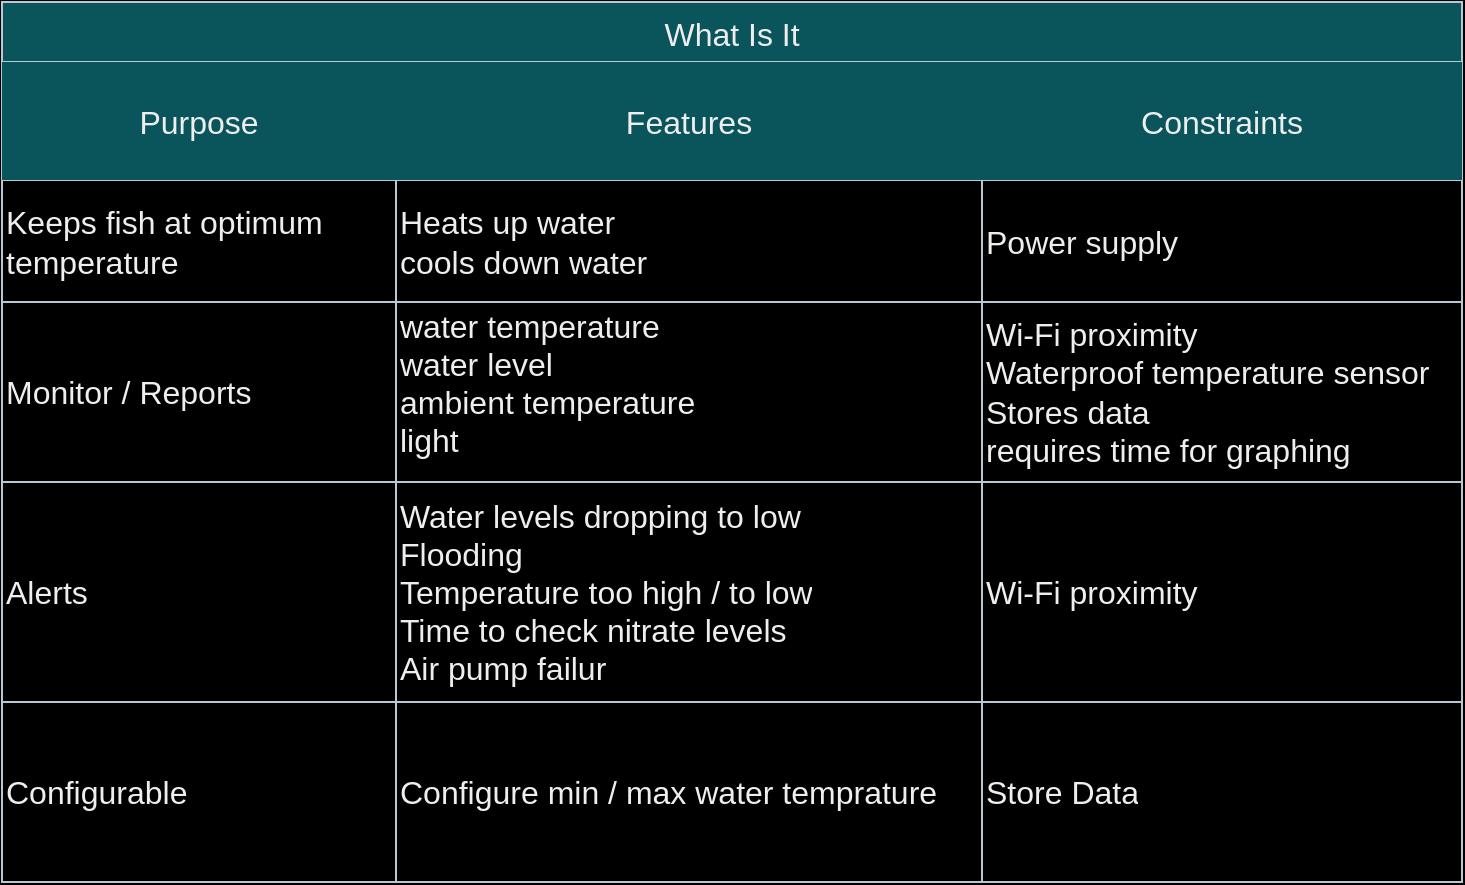<mxfile pages="2">
    <diagram id="C5RBs43oDa-KdzZeNtuy" name="What is it">
        <mxGraphModel dx="2600" dy="935" grid="0" gridSize="10" guides="1" tooltips="1" connect="1" arrows="1" fold="1" page="0" pageScale="1" pageWidth="827" pageHeight="1169" background="#000000" math="0" shadow="0">
            <root>
                <mxCell id="WIyWlLk6GJQsqaUBKTNV-0"/>
                <mxCell id="WIyWlLk6GJQsqaUBKTNV-1" parent="WIyWlLk6GJQsqaUBKTNV-0"/>
                <mxCell id="9_BYQ_mh_CTwdwEBVoOh-5" value="What Is It" style="shape=table;startSize=30;container=1;collapsible=0;childLayout=tableLayout;strokeColor=#BAC8D3;fontSize=16;fillColor=#09555B;rowLines=1;columnLines=1;resizeLast=0;comic=0;fontColor=#EEEEEE;labelBackgroundColor=none;" parent="WIyWlLk6GJQsqaUBKTNV-1" vertex="1">
                    <mxGeometry x="40" y="80" width="730" height="440" as="geometry"/>
                </mxCell>
                <mxCell id="9_BYQ_mh_CTwdwEBVoOh-6" value="" style="shape=tableRow;horizontal=0;startSize=0;swimlaneHead=0;swimlaneBody=0;strokeColor=#BAC8D3;top=0;left=0;bottom=0;right=0;collapsible=0;dropTarget=0;fillColor=none;points=[[0,0.5],[1,0.5]];portConstraint=eastwest;fontSize=16;labelBackgroundColor=none;fontColor=#EEEEEE;" parent="9_BYQ_mh_CTwdwEBVoOh-5" vertex="1">
                    <mxGeometry y="30" width="730" height="59" as="geometry"/>
                </mxCell>
                <mxCell id="9_BYQ_mh_CTwdwEBVoOh-7" value="Purpose" style="shape=partialRectangle;html=1;whiteSpace=wrap;connectable=0;strokeColor=#BAC8D3;overflow=hidden;fillColor=#09555B;top=0;left=0;bottom=0;right=0;pointerEvents=1;fontSize=16;fontColor=#EEEEEE;labelBackgroundColor=none;" parent="9_BYQ_mh_CTwdwEBVoOh-6" vertex="1">
                    <mxGeometry width="197" height="59" as="geometry">
                        <mxRectangle width="197" height="59" as="alternateBounds"/>
                    </mxGeometry>
                </mxCell>
                <mxCell id="9_BYQ_mh_CTwdwEBVoOh-8" value="Features" style="shape=partialRectangle;html=1;whiteSpace=wrap;connectable=0;strokeColor=#BAC8D3;overflow=hidden;fillColor=#09555B;top=0;left=0;bottom=0;right=0;pointerEvents=1;fontSize=16;fontColor=#EEEEEE;labelBackgroundColor=none;" parent="9_BYQ_mh_CTwdwEBVoOh-6" vertex="1">
                    <mxGeometry x="197" width="293" height="59" as="geometry">
                        <mxRectangle width="293" height="59" as="alternateBounds"/>
                    </mxGeometry>
                </mxCell>
                <mxCell id="9_BYQ_mh_CTwdwEBVoOh-9" value="Constraints" style="shape=partialRectangle;html=1;whiteSpace=wrap;connectable=0;strokeColor=#BAC8D3;overflow=hidden;fillColor=#09555B;top=0;left=0;bottom=0;right=0;pointerEvents=1;fontSize=16;fontColor=#EEEEEE;labelBackgroundColor=none;" parent="9_BYQ_mh_CTwdwEBVoOh-6" vertex="1">
                    <mxGeometry x="490" width="240" height="59" as="geometry">
                        <mxRectangle width="240" height="59" as="alternateBounds"/>
                    </mxGeometry>
                </mxCell>
                <mxCell id="9_BYQ_mh_CTwdwEBVoOh-10" value="" style="shape=tableRow;horizontal=0;startSize=0;swimlaneHead=0;swimlaneBody=0;strokeColor=#BAC8D3;top=0;left=0;bottom=0;right=0;collapsible=0;dropTarget=0;fillColor=none;points=[[0,0.5],[1,0.5]];portConstraint=eastwest;fontSize=16;labelBackgroundColor=none;fontColor=#EEEEEE;" parent="9_BYQ_mh_CTwdwEBVoOh-5" vertex="1">
                    <mxGeometry y="89" width="730" height="61" as="geometry"/>
                </mxCell>
                <mxCell id="9_BYQ_mh_CTwdwEBVoOh-11" value="Keeps fish at optimum temperature" style="shape=partialRectangle;html=1;whiteSpace=wrap;connectable=0;strokeColor=#BAC8D3;overflow=hidden;fillColor=none;top=0;left=0;bottom=0;right=0;pointerEvents=1;fontSize=16;align=left;labelBackgroundColor=none;fontColor=#EEEEEE;" parent="9_BYQ_mh_CTwdwEBVoOh-10" vertex="1">
                    <mxGeometry width="197" height="61" as="geometry">
                        <mxRectangle width="197" height="61" as="alternateBounds"/>
                    </mxGeometry>
                </mxCell>
                <mxCell id="9_BYQ_mh_CTwdwEBVoOh-12" value="&lt;span style=&quot;background-color: initial;&quot;&gt;Heats up water&lt;/span&gt;&lt;br&gt;&lt;span style=&quot;background-color: initial;&quot;&gt;cools down water&lt;/span&gt;" style="shape=partialRectangle;html=1;whiteSpace=wrap;connectable=0;strokeColor=#BAC8D3;overflow=hidden;fillColor=none;top=0;left=0;bottom=0;right=0;pointerEvents=1;fontSize=16;align=left;labelBackgroundColor=none;fontColor=#EEEEEE;" parent="9_BYQ_mh_CTwdwEBVoOh-10" vertex="1">
                    <mxGeometry x="197" width="293" height="61" as="geometry">
                        <mxRectangle width="293" height="61" as="alternateBounds"/>
                    </mxGeometry>
                </mxCell>
                <mxCell id="9_BYQ_mh_CTwdwEBVoOh-13" value="Power supply" style="shape=partialRectangle;html=1;whiteSpace=wrap;connectable=0;strokeColor=#BAC8D3;overflow=hidden;fillColor=none;top=0;left=0;bottom=0;right=0;pointerEvents=1;fontSize=16;align=left;labelBackgroundColor=none;fontColor=#EEEEEE;" parent="9_BYQ_mh_CTwdwEBVoOh-10" vertex="1">
                    <mxGeometry x="490" width="240" height="61" as="geometry">
                        <mxRectangle width="240" height="61" as="alternateBounds"/>
                    </mxGeometry>
                </mxCell>
                <mxCell id="9_BYQ_mh_CTwdwEBVoOh-14" value="" style="shape=tableRow;horizontal=0;startSize=0;swimlaneHead=0;swimlaneBody=0;strokeColor=#BAC8D3;top=0;left=0;bottom=0;right=0;collapsible=0;dropTarget=0;fillColor=none;points=[[0,0.5],[1,0.5]];portConstraint=eastwest;fontSize=16;labelBackgroundColor=none;fontColor=#EEEEEE;" parent="9_BYQ_mh_CTwdwEBVoOh-5" vertex="1">
                    <mxGeometry y="150" width="730" height="90" as="geometry"/>
                </mxCell>
                <mxCell id="9_BYQ_mh_CTwdwEBVoOh-15" value="Monitor / Reports" style="shape=partialRectangle;html=1;whiteSpace=wrap;connectable=0;strokeColor=#BAC8D3;overflow=hidden;fillColor=none;top=0;left=0;bottom=0;right=0;pointerEvents=1;fontSize=16;align=left;labelBackgroundColor=none;fontColor=#EEEEEE;" parent="9_BYQ_mh_CTwdwEBVoOh-14" vertex="1">
                    <mxGeometry width="197" height="90" as="geometry">
                        <mxRectangle width="197" height="90" as="alternateBounds"/>
                    </mxGeometry>
                </mxCell>
                <mxCell id="9_BYQ_mh_CTwdwEBVoOh-16" value="&lt;span style=&quot;background-color: initial;&quot;&gt;water temperature&lt;br&gt;water level&lt;br&gt;ambient temperature&amp;nbsp;&lt;br&gt;&lt;/span&gt;&lt;span style=&quot;background-color: initial;&quot;&gt;light&lt;br&gt;&lt;/span&gt;&lt;span style=&quot;background-color: initial;&quot;&gt;&lt;br&gt;&lt;/span&gt;" style="shape=partialRectangle;html=1;whiteSpace=wrap;connectable=0;strokeColor=#BAC8D3;overflow=hidden;fillColor=none;top=0;left=0;bottom=0;right=0;pointerEvents=1;fontSize=16;align=left;labelBackgroundColor=none;fontColor=#EEEEEE;" parent="9_BYQ_mh_CTwdwEBVoOh-14" vertex="1">
                    <mxGeometry x="197" width="293" height="90" as="geometry">
                        <mxRectangle width="293" height="90" as="alternateBounds"/>
                    </mxGeometry>
                </mxCell>
                <mxCell id="9_BYQ_mh_CTwdwEBVoOh-17" value="Wi-Fi proximity&amp;nbsp;&lt;br&gt;Waterproof temperature sensor&lt;br&gt;Stores data&lt;br&gt;requires time for graphing" style="shape=partialRectangle;html=1;whiteSpace=wrap;connectable=0;strokeColor=#BAC8D3;overflow=hidden;fillColor=none;top=0;left=0;bottom=0;right=0;pointerEvents=1;fontSize=16;align=left;labelBackgroundColor=none;fontColor=#EEEEEE;" parent="9_BYQ_mh_CTwdwEBVoOh-14" vertex="1">
                    <mxGeometry x="490" width="240" height="90" as="geometry">
                        <mxRectangle width="240" height="90" as="alternateBounds"/>
                    </mxGeometry>
                </mxCell>
                <mxCell id="9_BYQ_mh_CTwdwEBVoOh-18" style="shape=tableRow;horizontal=0;startSize=0;swimlaneHead=0;swimlaneBody=0;strokeColor=#BAC8D3;top=0;left=0;bottom=0;right=0;collapsible=0;dropTarget=0;fillColor=none;points=[[0,0.5],[1,0.5]];portConstraint=eastwest;fontSize=16;labelBackgroundColor=none;fontColor=#EEEEEE;" parent="9_BYQ_mh_CTwdwEBVoOh-5" vertex="1">
                    <mxGeometry y="240" width="730" height="110" as="geometry"/>
                </mxCell>
                <mxCell id="9_BYQ_mh_CTwdwEBVoOh-19" value="Alerts" style="shape=partialRectangle;html=1;whiteSpace=wrap;connectable=0;strokeColor=#BAC8D3;overflow=hidden;fillColor=none;top=0;left=0;bottom=0;right=0;pointerEvents=1;fontSize=16;align=left;labelBackgroundColor=none;fontColor=#EEEEEE;" parent="9_BYQ_mh_CTwdwEBVoOh-18" vertex="1">
                    <mxGeometry width="197" height="110" as="geometry">
                        <mxRectangle width="197" height="110" as="alternateBounds"/>
                    </mxGeometry>
                </mxCell>
                <mxCell id="9_BYQ_mh_CTwdwEBVoOh-20" value="Water levels dropping to low&lt;br&gt;Flooding&lt;br&gt;Temperature too high / to low&lt;br&gt;Time to check nitrate levels&lt;br&gt;Air pump failur" style="shape=partialRectangle;html=1;whiteSpace=wrap;connectable=0;strokeColor=#BAC8D3;overflow=hidden;fillColor=none;top=0;left=0;bottom=0;right=0;pointerEvents=1;fontSize=16;align=left;labelBackgroundColor=none;fontColor=#EEEEEE;" parent="9_BYQ_mh_CTwdwEBVoOh-18" vertex="1">
                    <mxGeometry x="197" width="293" height="110" as="geometry">
                        <mxRectangle width="293" height="110" as="alternateBounds"/>
                    </mxGeometry>
                </mxCell>
                <mxCell id="9_BYQ_mh_CTwdwEBVoOh-21" value="Wi-Fi proximity&amp;nbsp;" style="shape=partialRectangle;html=1;whiteSpace=wrap;connectable=0;strokeColor=#BAC8D3;overflow=hidden;fillColor=none;top=0;left=0;bottom=0;right=0;pointerEvents=1;fontSize=16;align=left;labelBackgroundColor=none;fontColor=#EEEEEE;" parent="9_BYQ_mh_CTwdwEBVoOh-18" vertex="1">
                    <mxGeometry x="490" width="240" height="110" as="geometry">
                        <mxRectangle width="240" height="110" as="alternateBounds"/>
                    </mxGeometry>
                </mxCell>
                <mxCell id="rs83zKwXsirHdpeBWz3u-0" style="shape=tableRow;horizontal=0;startSize=0;swimlaneHead=0;swimlaneBody=0;strokeColor=#BAC8D3;top=0;left=0;bottom=0;right=0;collapsible=0;dropTarget=0;fillColor=none;points=[[0,0.5],[1,0.5]];portConstraint=eastwest;fontSize=16;labelBackgroundColor=none;fontColor=#EEEEEE;" parent="9_BYQ_mh_CTwdwEBVoOh-5" vertex="1">
                    <mxGeometry y="350" width="730" height="90" as="geometry"/>
                </mxCell>
                <mxCell id="rs83zKwXsirHdpeBWz3u-1" value="Configurable" style="shape=partialRectangle;html=1;whiteSpace=wrap;connectable=0;strokeColor=#BAC8D3;overflow=hidden;fillColor=none;top=0;left=0;bottom=0;right=0;pointerEvents=1;fontSize=16;align=left;labelBackgroundColor=none;fontColor=#EEEEEE;" parent="rs83zKwXsirHdpeBWz3u-0" vertex="1">
                    <mxGeometry width="197" height="90" as="geometry">
                        <mxRectangle width="197" height="90" as="alternateBounds"/>
                    </mxGeometry>
                </mxCell>
                <mxCell id="rs83zKwXsirHdpeBWz3u-2" value="Configure min / max water temprature" style="shape=partialRectangle;html=1;whiteSpace=wrap;connectable=0;strokeColor=#BAC8D3;overflow=hidden;fillColor=none;top=0;left=0;bottom=0;right=0;pointerEvents=1;fontSize=16;align=left;labelBackgroundColor=none;fontColor=#EEEEEE;" parent="rs83zKwXsirHdpeBWz3u-0" vertex="1">
                    <mxGeometry x="197" width="293" height="90" as="geometry">
                        <mxRectangle width="293" height="90" as="alternateBounds"/>
                    </mxGeometry>
                </mxCell>
                <mxCell id="rs83zKwXsirHdpeBWz3u-3" value="Store Data" style="shape=partialRectangle;html=1;whiteSpace=wrap;connectable=0;strokeColor=#BAC8D3;overflow=hidden;fillColor=none;top=0;left=0;bottom=0;right=0;pointerEvents=1;fontSize=16;align=left;labelBackgroundColor=none;fontColor=#EEEEEE;" parent="rs83zKwXsirHdpeBWz3u-0" vertex="1">
                    <mxGeometry x="490" width="240" height="90" as="geometry">
                        <mxRectangle width="240" height="90" as="alternateBounds"/>
                    </mxGeometry>
                </mxCell>
            </root>
        </mxGraphModel>
    </diagram>
    <diagram id="vVWoFjoc36j2dcc5wbtc" name="What does it do">
        <mxGraphModel dx="2600" dy="1335" grid="0" gridSize="10" guides="1" tooltips="1" connect="1" arrows="1" fold="1" page="0" pageScale="1" pageWidth="827" pageHeight="1169" background="#000000" math="0" shadow="0">
            <root>
                <mxCell id="0"/>
                <mxCell id="1" parent="0"/>
                <mxCell id="qg5yj3WqLoe9SDlq6ATU-5" style="edgeStyle=orthogonalEdgeStyle;rounded=1;orthogonalLoop=1;jettySize=auto;html=1;entryX=0.5;entryY=0;entryDx=0;entryDy=0;fillColor=#F2CC8F;strokeColor=#E07A5F;labelBackgroundColor=none;fontColor=default;" parent="1" source="QSJN1BJY4Z1m-P7zK_sO-2" edge="1">
                    <mxGeometry relative="1" as="geometry">
                        <mxPoint x="192.171" y="121.276" as="targetPoint"/>
                    </mxGeometry>
                </mxCell>
                <mxCell id="QSJN1BJY4Z1m-P7zK_sO-2" value="get Water temperature" style="rounded=1;whiteSpace=wrap;html=1;comic=0;strokeColor=#E07A5F;container=0;fillColor=#F2CC8F;fontColor=#393C56;labelBackgroundColor=none;" parent="1" vertex="1">
                    <mxGeometry x="144.063" y="40.241" width="96.216" height="48.621" as="geometry"/>
                </mxCell>
                <mxCell id="9aHNJYTX9Nb5x3PynHqo-3" value="" style="edgeStyle=orthogonalEdgeStyle;rounded=1;orthogonalLoop=1;jettySize=auto;html=1;fillColor=#F2CC8F;strokeColor=#E07A5F;labelBackgroundColor=none;fontColor=default;" parent="1" source="9aHNJYTX9Nb5x3PynHqo-2" target="QSJN1BJY4Z1m-P7zK_sO-2" edge="1">
                    <mxGeometry relative="1" as="geometry"/>
                </mxCell>
                <mxCell id="9aHNJYTX9Nb5x3PynHqo-2" value="" style="ellipse;whiteSpace=wrap;html=1;aspect=fixed;comic=0;strokeColor=#E07A5F;container=0;fillColor=#F2CC8F;fontColor=#393C56;labelBackgroundColor=none;rounded=1;" parent="1" vertex="1">
                    <mxGeometry x="160.099" y="-57" width="62.997" height="62.997" as="geometry"/>
                </mxCell>
                <mxCell id="qg5yj3WqLoe9SDlq6ATU-6" value="water temperature&amp;nbsp; &amp;gt; threshold" style="rhombus;whiteSpace=wrap;html=1;comic=0;strokeColor=#E07A5F;container=0;fillColor=#F2CC8F;fontColor=#393C56;labelBackgroundColor=none;rounded=1;" parent="1" vertex="1">
                    <mxGeometry x="116" y="121.276" width="152.342" height="81.034" as="geometry"/>
                </mxCell>
                <mxCell id="qg5yj3WqLoe9SDlq6ATU-7" value="Turn on cooler" style="rounded=1;whiteSpace=wrap;html=1;comic=0;strokeColor=#E07A5F;container=0;fillColor=#F2CC8F;fontColor=#393C56;labelBackgroundColor=none;" parent="1" vertex="1">
                    <mxGeometry x="315.649" y="137.483" width="96.216" height="48.621" as="geometry"/>
                </mxCell>
                <mxCell id="qg5yj3WqLoe9SDlq6ATU-8" value="y" style="edgeStyle=orthogonalEdgeStyle;rounded=1;orthogonalLoop=1;jettySize=auto;html=1;entryX=0;entryY=0.5;entryDx=0;entryDy=0;fillColor=#F2CC8F;strokeColor=#E07A5F;labelBackgroundColor=none;fontColor=default;" parent="1" source="qg5yj3WqLoe9SDlq6ATU-6" target="qg5yj3WqLoe9SDlq6ATU-7" edge="1">
                    <mxGeometry relative="1" as="geometry"/>
                </mxCell>
                <mxCell id="qg5yj3WqLoe9SDlq6ATU-16" value="y" style="edgeStyle=orthogonalEdgeStyle;rounded=1;orthogonalLoop=1;jettySize=auto;html=1;fillColor=#F2CC8F;strokeColor=#E07A5F;labelBackgroundColor=none;fontColor=default;" parent="1" source="qg5yj3WqLoe9SDlq6ATU-9" edge="1">
                    <mxGeometry relative="1" as="geometry">
                        <mxPoint x="312.441" y="267.138" as="targetPoint"/>
                    </mxGeometry>
                </mxCell>
                <mxCell id="qg5yj3WqLoe9SDlq6ATU-9" value="water temperature &amp;lt; threshold" style="rhombus;whiteSpace=wrap;html=1;comic=0;strokeColor=#E07A5F;container=0;fillColor=#F2CC8F;fontColor=#393C56;labelBackgroundColor=none;rounded=1;" parent="1" vertex="1">
                    <mxGeometry x="116" y="226.621" width="152.342" height="81.034" as="geometry"/>
                </mxCell>
                <mxCell id="qg5yj3WqLoe9SDlq6ATU-22" style="edgeStyle=orthogonalEdgeStyle;rounded=1;orthogonalLoop=1;jettySize=auto;html=1;entryX=0.5;entryY=0;entryDx=0;entryDy=0;fillColor=#F2CC8F;strokeColor=#E07A5F;labelBackgroundColor=none;fontColor=default;" parent="1" source="qg5yj3WqLoe9SDlq6ATU-6" target="qg5yj3WqLoe9SDlq6ATU-9" edge="1">
                    <mxGeometry relative="1" as="geometry"/>
                </mxCell>
                <mxCell id="WbqoNIaJCQt_Ov3SYyTj-2" style="edgeStyle=orthogonalEdgeStyle;rounded=1;orthogonalLoop=1;jettySize=auto;html=1;entryX=1;entryY=0.5;entryDx=0;entryDy=0;labelBackgroundColor=none;strokeColor=#E07A5F;fontColor=default;" parent="1" source="qg5yj3WqLoe9SDlq6ATU-11" target="K2LwD3P0O6qWdHSuhZHF-4" edge="1">
                    <mxGeometry relative="1" as="geometry">
                        <mxPoint x="628" y="161.793" as="targetPoint"/>
                        <Array as="points">
                            <mxPoint x="700" y="162"/>
                            <mxPoint x="700" y="489"/>
                        </Array>
                    </mxGeometry>
                </mxCell>
                <mxCell id="qg5yj3WqLoe9SDlq6ATU-11" value="Turn off heater" style="rounded=1;whiteSpace=wrap;html=1;comic=0;strokeColor=#E07A5F;container=0;fillColor=#F2CC8F;fontColor=#393C56;labelBackgroundColor=none;" parent="1" vertex="1">
                    <mxGeometry x="464.784" y="137.483" width="96.216" height="48.621" as="geometry"/>
                </mxCell>
                <mxCell id="qg5yj3WqLoe9SDlq6ATU-12" style="edgeStyle=orthogonalEdgeStyle;rounded=1;orthogonalLoop=1;jettySize=auto;html=1;entryX=0;entryY=0.5;entryDx=0;entryDy=0;fillColor=#F2CC8F;strokeColor=#E07A5F;labelBackgroundColor=none;fontColor=default;" parent="1" source="qg5yj3WqLoe9SDlq6ATU-7" target="qg5yj3WqLoe9SDlq6ATU-11" edge="1">
                    <mxGeometry relative="1" as="geometry">
                        <Array as="points">
                            <mxPoint x="446" y="162"/>
                            <mxPoint x="446" y="162"/>
                        </Array>
                    </mxGeometry>
                </mxCell>
                <mxCell id="qg5yj3WqLoe9SDlq6ATU-14" value="Turn off cooler" style="rounded=1;whiteSpace=wrap;html=1;comic=0;strokeColor=#E07A5F;container=0;fillColor=#F2CC8F;fontColor=#393C56;labelBackgroundColor=none;" parent="1" vertex="1">
                    <mxGeometry x="315.649" y="242.828" width="96.216" height="48.621" as="geometry"/>
                </mxCell>
                <mxCell id="WbqoNIaJCQt_Ov3SYyTj-4" style="edgeStyle=orthogonalEdgeStyle;rounded=1;orthogonalLoop=1;jettySize=auto;html=1;exitX=1;exitY=0.5;exitDx=0;exitDy=0;entryX=1;entryY=0.5;entryDx=0;entryDy=0;strokeColor=#E07A5F;fontColor=default;fillColor=#F2CC8F;labelBackgroundColor=none;" parent="1" source="qg5yj3WqLoe9SDlq6ATU-15" target="K2LwD3P0O6qWdHSuhZHF-4" edge="1">
                    <mxGeometry relative="1" as="geometry">
                        <Array as="points">
                            <mxPoint x="701" y="267"/>
                            <mxPoint x="701" y="489"/>
                        </Array>
                    </mxGeometry>
                </mxCell>
                <mxCell id="qg5yj3WqLoe9SDlq6ATU-15" value="Turn on heater" style="rounded=1;whiteSpace=wrap;html=1;comic=0;strokeColor=#E07A5F;container=0;fillColor=#F2CC8F;fontColor=#393C56;labelBackgroundColor=none;" parent="1" vertex="1">
                    <mxGeometry x="464.784" y="242.828" width="96.216" height="48.621" as="geometry"/>
                </mxCell>
                <mxCell id="qg5yj3WqLoe9SDlq6ATU-13" style="edgeStyle=orthogonalEdgeStyle;rounded=1;orthogonalLoop=1;jettySize=auto;html=1;entryX=0;entryY=0.5;entryDx=0;entryDy=0;fillColor=#F2CC8F;strokeColor=#E07A5F;labelBackgroundColor=none;fontColor=default;" parent="1" source="qg5yj3WqLoe9SDlq6ATU-14" target="qg5yj3WqLoe9SDlq6ATU-15" edge="1">
                    <mxGeometry relative="1" as="geometry"/>
                </mxCell>
                <mxCell id="WbqoNIaJCQt_Ov3SYyTj-3" style="edgeStyle=orthogonalEdgeStyle;rounded=1;orthogonalLoop=1;jettySize=auto;html=1;entryX=0.5;entryY=0;entryDx=0;entryDy=0;strokeColor=#E07A5F;fontColor=default;fillColor=#F2CC8F;labelBackgroundColor=none;" parent="1" source="qg5yj3WqLoe9SDlq6ATU-17" target="K2LwD3P0O6qWdHSuhZHF-4" edge="1">
                    <mxGeometry relative="1" as="geometry"/>
                </mxCell>
                <mxCell id="qg5yj3WqLoe9SDlq6ATU-17" value="water temperature &lt;br&gt;in range" style="rhombus;whiteSpace=wrap;html=1;comic=0;strokeColor=#E07A5F;container=0;fillColor=#F2CC8F;fontColor=#393C56;labelBackgroundColor=none;rounded=1;" parent="1" vertex="1">
                    <mxGeometry x="116" y="331.966" width="152.342" height="81.034" as="geometry"/>
                </mxCell>
                <mxCell id="qg5yj3WqLoe9SDlq6ATU-23" style="edgeStyle=orthogonalEdgeStyle;rounded=1;orthogonalLoop=1;jettySize=auto;html=1;entryX=0.5;entryY=0;entryDx=0;entryDy=0;fillColor=#F2CC8F;strokeColor=#E07A5F;labelBackgroundColor=none;fontColor=default;" parent="1" source="qg5yj3WqLoe9SDlq6ATU-9" target="qg5yj3WqLoe9SDlq6ATU-17" edge="1">
                    <mxGeometry relative="1" as="geometry"/>
                </mxCell>
                <mxCell id="qg5yj3WqLoe9SDlq6ATU-18" value="Turn off cooler" style="rounded=1;whiteSpace=wrap;html=1;comic=0;strokeColor=#E07A5F;container=0;fillColor=#F2CC8F;fontColor=#393C56;labelBackgroundColor=none;" parent="1" vertex="1">
                    <mxGeometry x="304.423" y="348.172" width="96.216" height="48.621" as="geometry"/>
                </mxCell>
                <mxCell id="qg5yj3WqLoe9SDlq6ATU-20" value="y" style="edgeStyle=orthogonalEdgeStyle;rounded=1;orthogonalLoop=1;jettySize=auto;html=1;entryX=0;entryY=0.5;entryDx=0;entryDy=0;fillColor=#F2CC8F;strokeColor=#E07A5F;labelBackgroundColor=none;fontColor=default;" parent="1" source="qg5yj3WqLoe9SDlq6ATU-17" target="qg5yj3WqLoe9SDlq6ATU-18" edge="1">
                    <mxGeometry relative="1" as="geometry"/>
                </mxCell>
                <mxCell id="WbqoNIaJCQt_Ov3SYyTj-5" style="edgeStyle=orthogonalEdgeStyle;rounded=1;orthogonalLoop=1;jettySize=auto;html=1;entryX=1;entryY=0.5;entryDx=0;entryDy=0;strokeColor=#E07A5F;fontColor=default;fillColor=#F2CC8F;labelBackgroundColor=none;" parent="1" source="qg5yj3WqLoe9SDlq6ATU-19" target="K2LwD3P0O6qWdHSuhZHF-4" edge="1">
                    <mxGeometry relative="1" as="geometry">
                        <Array as="points">
                            <mxPoint x="701" y="373"/>
                            <mxPoint x="701" y="489"/>
                        </Array>
                    </mxGeometry>
                </mxCell>
                <mxCell id="qg5yj3WqLoe9SDlq6ATU-19" value="Turn off heater" style="rounded=1;whiteSpace=wrap;html=1;comic=0;strokeColor=#E07A5F;container=0;fillColor=#F2CC8F;fontColor=#393C56;labelBackgroundColor=none;" parent="1" vertex="1">
                    <mxGeometry x="468.794" y="348.172" width="88.198" height="48.621" as="geometry"/>
                </mxCell>
                <mxCell id="qg5yj3WqLoe9SDlq6ATU-21" style="edgeStyle=orthogonalEdgeStyle;rounded=1;orthogonalLoop=1;jettySize=auto;html=1;fillColor=#F2CC8F;strokeColor=#E07A5F;labelBackgroundColor=none;fontColor=default;" parent="1" source="qg5yj3WqLoe9SDlq6ATU-18" target="qg5yj3WqLoe9SDlq6ATU-19" edge="1">
                    <mxGeometry relative="1" as="geometry"/>
                </mxCell>
                <mxCell id="K2LwD3P0O6qWdHSuhZHF-3" value="&lt;span style=&quot;color: rgb(255, 255, 255); font-family: Helvetica; font-size: 16px; font-style: normal; font-variant-ligatures: normal; font-variant-caps: normal; font-weight: 400; letter-spacing: normal; orphans: 2; text-align: left; text-indent: 0px; text-transform: none; widows: 2; word-spacing: 0px; -webkit-text-stroke-width: 0px; background-color: rgb(24, 20, 29); text-decoration-thickness: initial; text-decoration-style: initial; text-decoration-color: initial; float: none; display: inline !important;&quot;&gt;Keeps fish at optimum temperature&lt;/span&gt;" style="text;whiteSpace=wrap;html=1;fontColor=#393C56;labelBackgroundColor=none;rounded=1;" parent="1" vertex="1">
                    <mxGeometry x="79.998" y="-100.996" width="277" height="41" as="geometry"/>
                </mxCell>
                <mxCell id="WbqoNIaJCQt_Ov3SYyTj-6" style="edgeStyle=orthogonalEdgeStyle;rounded=1;orthogonalLoop=1;jettySize=auto;html=1;exitX=0;exitY=0.5;exitDx=0;exitDy=0;strokeColor=#E07A5F;fontColor=default;fillColor=#F2CC8F;entryX=0;entryY=0.5;entryDx=0;entryDy=0;labelBackgroundColor=none;" parent="1" source="K2LwD3P0O6qWdHSuhZHF-4" target="9aHNJYTX9Nb5x3PynHqo-2" edge="1">
                    <mxGeometry relative="1" as="geometry">
                        <mxPoint x="72.448" y="13" as="targetPoint"/>
                        <Array as="points">
                            <mxPoint x="72" y="489"/>
                            <mxPoint x="72" y="-25"/>
                        </Array>
                    </mxGeometry>
                </mxCell>
                <mxCell id="K2LwD3P0O6qWdHSuhZHF-4" value="Delay" style="rounded=1;whiteSpace=wrap;html=1;labelBackgroundColor=none;fontColor=#393C56;fillColor=#F2CC8F;strokeColor=#E07A5F;" parent="1" vertex="1">
                    <mxGeometry x="131.6" y="459" width="120" height="60" as="geometry"/>
                </mxCell>
                <mxCell id="NA375p0lMQH4v8-VYEml-1" value="&lt;span style=&quot;color: rgb(238, 238, 238); font-family: Helvetica; font-size: 16px; font-style: normal; font-variant-ligatures: normal; font-variant-caps: normal; font-weight: 400; letter-spacing: normal; orphans: 2; text-align: left; text-indent: 0px; text-transform: none; widows: 2; word-spacing: 0px; -webkit-text-stroke-width: 0px; background-color: rgb(24, 20, 29); text-decoration-thickness: initial; text-decoration-style: initial; text-decoration-color: initial; float: none; display: inline !important;&quot;&gt;Monitor / Reports&lt;/span&gt;" style="text;whiteSpace=wrap;html=1;fontColor=#393C56;rounded=1;labelBackgroundColor=none;" parent="1" vertex="1">
                    <mxGeometry x="1079.002" y="-118.999" width="151" height="41" as="geometry"/>
                </mxCell>
                <mxCell id="gCNG7wdExlEgFWwGygNY-5" style="edgeStyle=none;html=1;strokeColor=#E07A5F;fontColor=default;labelBackgroundColor=none;" parent="1" source="NA375p0lMQH4v8-VYEml-2" edge="1">
                    <mxGeometry relative="1" as="geometry">
                        <mxPoint x="1145" y="51.833" as="targetPoint"/>
                    </mxGeometry>
                </mxCell>
                <mxCell id="NA375p0lMQH4v8-VYEml-2" value="" style="ellipse;whiteSpace=wrap;html=1;aspect=fixed;labelBackgroundColor=none;fontColor=#393C56;rounded=1;fillColor=#F2CC8F;strokeColor=#E07A5F;" parent="1" vertex="1">
                    <mxGeometry x="1105" y="-66" width="80" height="80" as="geometry"/>
                </mxCell>
                <mxCell id="gCNG7wdExlEgFWwGygNY-6" style="edgeStyle=none;html=1;strokeColor=#E07A5F;fontColor=default;labelBackgroundColor=none;" parent="1" source="NA375p0lMQH4v8-VYEml-3" edge="1">
                    <mxGeometry relative="1" as="geometry">
                        <mxPoint x="1145" y="145.167" as="targetPoint"/>
                    </mxGeometry>
                </mxCell>
                <mxCell id="NA375p0lMQH4v8-VYEml-3" value="Get water tempreture" style="rounded=1;whiteSpace=wrap;html=1;labelBackgroundColor=none;fontColor=#393C56;fillColor=#F2CC8F;strokeColor=#E07A5F;" parent="1" vertex="1">
                    <mxGeometry x="1085" y="52" width="120" height="60" as="geometry"/>
                </mxCell>
                <mxCell id="gCNG7wdExlEgFWwGygNY-7" style="edgeStyle=none;html=1;entryX=0.5;entryY=0;entryDx=0;entryDy=0;strokeColor=#E07A5F;fontColor=default;labelBackgroundColor=none;" parent="1" source="NA375p0lMQH4v8-VYEml-4" target="CQJP1kK7H0EfQ4EXsXBG-1" edge="1">
                    <mxGeometry relative="1" as="geometry"/>
                </mxCell>
                <mxCell id="NA375p0lMQH4v8-VYEml-4" value="Get water level" style="rounded=1;whiteSpace=wrap;html=1;labelBackgroundColor=none;fontColor=#393C56;fillColor=#F2CC8F;strokeColor=#E07A5F;" parent="1" vertex="1">
                    <mxGeometry x="1085" y="146" width="120" height="60" as="geometry"/>
                </mxCell>
                <mxCell id="gCNG7wdExlEgFWwGygNY-8" style="edgeStyle=none;html=1;entryX=0.5;entryY=0;entryDx=0;entryDy=0;strokeColor=#E07A5F;fontColor=default;labelBackgroundColor=none;" parent="1" source="CQJP1kK7H0EfQ4EXsXBG-1" target="BKj5QQEeOpvoHn1Ut8gC-1" edge="1">
                    <mxGeometry relative="1" as="geometry"/>
                </mxCell>
                <mxCell id="CQJP1kK7H0EfQ4EXsXBG-1" value="Get air temprature" style="rounded=1;whiteSpace=wrap;html=1;labelBackgroundColor=none;fontColor=#393C56;fillColor=#F2CC8F;strokeColor=#E07A5F;" parent="1" vertex="1">
                    <mxGeometry x="1085" y="235" width="120" height="60" as="geometry"/>
                </mxCell>
                <mxCell id="gCNG7wdExlEgFWwGygNY-9" style="edgeStyle=none;html=1;entryX=0.5;entryY=0;entryDx=0;entryDy=0;strokeColor=#E07A5F;fontColor=default;labelBackgroundColor=none;" parent="1" source="BKj5QQEeOpvoHn1Ut8gC-1" target="gCNG7wdExlEgFWwGygNY-1" edge="1">
                    <mxGeometry relative="1" as="geometry"/>
                </mxCell>
                <mxCell id="BKj5QQEeOpvoHn1Ut8gC-1" value="get light level" style="rounded=1;whiteSpace=wrap;html=1;labelBackgroundColor=none;fontColor=#393C56;fillColor=#F2CC8F;strokeColor=#E07A5F;" parent="1" vertex="1">
                    <mxGeometry x="1085" y="322" width="120" height="60" as="geometry"/>
                </mxCell>
                <mxCell id="gCNG7wdExlEgFWwGygNY-10" value="n" style="edgeStyle=none;html=1;entryX=0;entryY=0.5;entryDx=0;entryDy=0;strokeColor=#E07A5F;fontColor=default;labelBackgroundColor=none;" parent="1" source="gCNG7wdExlEgFWwGygNY-1" target="gCNG7wdExlEgFWwGygNY-2" edge="1">
                    <mxGeometry relative="1" as="geometry"/>
                </mxCell>
                <mxCell id="gCNG7wdExlEgFWwGygNY-15" style="edgeStyle=orthogonalEdgeStyle;rounded=1;html=1;entryX=0.5;entryY=0;entryDx=0;entryDy=0;strokeColor=#E07A5F;fontColor=default;labelBackgroundColor=none;" parent="1" source="gCNG7wdExlEgFWwGygNY-1" target="gCNG7wdExlEgFWwGygNY-3" edge="1">
                    <mxGeometry relative="1" as="geometry"/>
                </mxCell>
                <mxCell id="gCNG7wdExlEgFWwGygNY-1" value="Has Time" style="rhombus;whiteSpace=wrap;html=1;labelBackgroundColor=none;fontColor=#393C56;rounded=1;fillColor=#F2CC8F;strokeColor=#E07A5F;" parent="1" vertex="1">
                    <mxGeometry x="1034" y="416" width="222" height="103" as="geometry"/>
                </mxCell>
                <mxCell id="gCNG7wdExlEgFWwGygNY-13" style="edgeStyle=orthogonalEdgeStyle;rounded=1;html=1;strokeColor=#E07A5F;fontColor=default;entryX=1;entryY=0.75;entryDx=0;entryDy=0;labelBackgroundColor=none;" parent="1" source="gCNG7wdExlEgFWwGygNY-2" target="gCNG7wdExlEgFWwGygNY-3" edge="1">
                    <mxGeometry relative="1" as="geometry">
                        <mxPoint x="1356" y="594" as="targetPoint"/>
                        <Array as="points">
                            <mxPoint x="1398" y="595"/>
                        </Array>
                    </mxGeometry>
                </mxCell>
                <mxCell id="gCNG7wdExlEgFWwGygNY-2" value="Grt NTP time" style="rounded=1;whiteSpace=wrap;html=1;labelBackgroundColor=none;fontColor=#393C56;fillColor=#F2CC8F;strokeColor=#E07A5F;" parent="1" vertex="1">
                    <mxGeometry x="1346" y="438" width="120" height="60" as="geometry"/>
                </mxCell>
                <mxCell id="gCNG7wdExlEgFWwGygNY-16" style="edgeStyle=orthogonalEdgeStyle;rounded=1;html=1;strokeColor=#E07A5F;fontColor=default;labelBackgroundColor=none;" parent="1" source="gCNG7wdExlEgFWwGygNY-3" edge="1">
                    <mxGeometry relative="1" as="geometry">
                        <mxPoint x="1145" y="642.25" as="targetPoint"/>
                    </mxGeometry>
                </mxCell>
                <mxCell id="gCNG7wdExlEgFWwGygNY-3" value="log record" style="rounded=1;whiteSpace=wrap;html=1;labelBackgroundColor=none;fontColor=#393C56;fillColor=#F2CC8F;strokeColor=#E07A5F;" parent="1" vertex="1">
                    <mxGeometry x="1085" y="550" width="120" height="60" as="geometry"/>
                </mxCell>
                <mxCell id="gCNG7wdExlEgFWwGygNY-14" style="edgeStyle=orthogonalEdgeStyle;rounded=1;html=1;entryX=0;entryY=0.5;entryDx=0;entryDy=0;strokeColor=#E07A5F;fontColor=default;labelBackgroundColor=none;" parent="1" source="gCNG7wdExlEgFWwGygNY-4" target="NA375p0lMQH4v8-VYEml-2" edge="1">
                    <mxGeometry relative="1" as="geometry">
                        <Array as="points">
                            <mxPoint x="1003" y="673"/>
                            <mxPoint x="1003" y="-26"/>
                        </Array>
                    </mxGeometry>
                </mxCell>
                <mxCell id="gCNG7wdExlEgFWwGygNY-4" value="Delay" style="rounded=1;whiteSpace=wrap;html=1;labelBackgroundColor=none;fontColor=#393C56;fillColor=#F2CC8F;strokeColor=#E07A5F;" parent="1" vertex="1">
                    <mxGeometry x="1085" y="643" width="120" height="60" as="geometry"/>
                </mxCell>
                <mxCell id="tw-JjLDrIcfadiDn6p8j-1" value="&lt;span style=&quot;color: rgb(238, 238, 238); font-family: Helvetica; font-size: 16px; font-style: normal; font-variant-ligatures: normal; font-variant-caps: normal; font-weight: 400; letter-spacing: normal; orphans: 2; text-align: left; text-indent: 0px; text-transform: none; widows: 2; word-spacing: 0px; -webkit-text-stroke-width: 0px; background-color: rgb(24, 20, 29); text-decoration-thickness: initial; text-decoration-style: initial; text-decoration-color: initial; float: none; display: inline !important;&quot;&gt;Alerts&lt;/span&gt;" style="text;whiteSpace=wrap;html=1;fontSize=20;fontFamily=Architects Daughter;" vertex="1" parent="1">
                    <mxGeometry x="1694" y="-121.5" width="69" height="46" as="geometry"/>
                </mxCell>
                <mxCell id="tw-JjLDrIcfadiDn6p8j-4" style="edgeStyle=none;sketch=1;hachureGap=4;jiggle=2;curveFitting=1;html=1;fontFamily=Architects Daughter;fontSource=https%3A%2F%2Ffonts.googleapis.com%2Fcss%3Ffamily%3DArchitects%2BDaughter;fontSize=16;" edge="1" parent="1" source="tw-JjLDrIcfadiDn6p8j-2" target="tw-JjLDrIcfadiDn6p8j-3">
                    <mxGeometry relative="1" as="geometry">
                        <mxPoint x="1723" y="62" as="targetPoint"/>
                    </mxGeometry>
                </mxCell>
                <mxCell id="tw-JjLDrIcfadiDn6p8j-2" value="" style="ellipse;whiteSpace=wrap;html=1;aspect=fixed;labelBackgroundColor=none;fontColor=#393C56;rounded=1;fillColor=#F2CC8F;strokeColor=#E07A5F;" vertex="1" parent="1">
                    <mxGeometry x="1683" y="-57" width="80" height="80" as="geometry"/>
                </mxCell>
                <mxCell id="tw-JjLDrIcfadiDn6p8j-3" value="Get water tempreture" style="rounded=1;whiteSpace=wrap;html=1;labelBackgroundColor=none;fontColor=#393C56;fillColor=#F2CC8F;strokeColor=#E07A5F;" vertex="1" parent="1">
                    <mxGeometry x="1663" y="69" width="120" height="60" as="geometry"/>
                </mxCell>
            </root>
        </mxGraphModel>
    </diagram>
</mxfile>